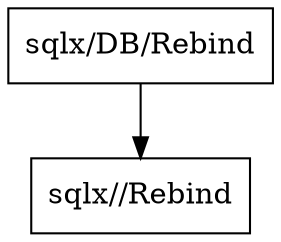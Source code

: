 digraph gph {
"sqlx/DB/Rebind" [label="sqlx/DB/Rebind", shape="box"];
"sqlx//Rebind" [label="sqlx//Rebind", shape="box"];"sqlx/DB/Rebind"->"sqlx//Rebind";
}